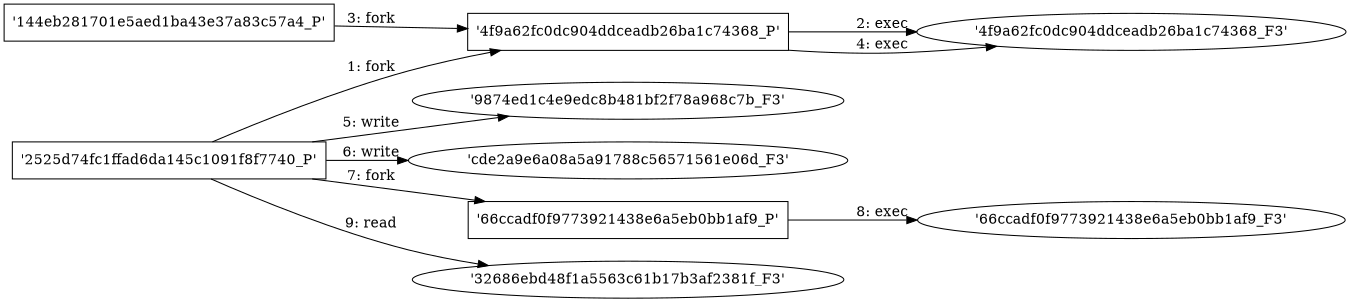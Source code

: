 digraph "D:\Learning\Paper\apt\基于CTI的攻击预警\Dataset\攻击图\ASGfromALLCTI\Threat Round-up for May 05 - May 12.dot" {
rankdir="LR"
size="9"
fixedsize="false"
splines="true"
nodesep=0.3
ranksep=0
fontsize=10
overlap="scalexy"
engine= "neato"
	"'2525d74fc1ffad6da145c1091f8f7740_P'" [node_type=Process shape=box]
	"'4f9a62fc0dc904ddceadb26ba1c74368_P'" [node_type=Process shape=box]
	"'2525d74fc1ffad6da145c1091f8f7740_P'" -> "'4f9a62fc0dc904ddceadb26ba1c74368_P'" [label="1: fork"]
	"'4f9a62fc0dc904ddceadb26ba1c74368_P'" [node_type=Process shape=box]
	"'4f9a62fc0dc904ddceadb26ba1c74368_F3'" [node_type=File shape=ellipse]
	"'4f9a62fc0dc904ddceadb26ba1c74368_P'" -> "'4f9a62fc0dc904ddceadb26ba1c74368_F3'" [label="2: exec"]
	"'144eb281701e5aed1ba43e37a83c57a4_P'" [node_type=Process shape=box]
	"'4f9a62fc0dc904ddceadb26ba1c74368_P'" [node_type=Process shape=box]
	"'144eb281701e5aed1ba43e37a83c57a4_P'" -> "'4f9a62fc0dc904ddceadb26ba1c74368_P'" [label="3: fork"]
	"'4f9a62fc0dc904ddceadb26ba1c74368_P'" [node_type=Process shape=box]
	"'4f9a62fc0dc904ddceadb26ba1c74368_F3'" [node_type=File shape=ellipse]
	"'4f9a62fc0dc904ddceadb26ba1c74368_P'" -> "'4f9a62fc0dc904ddceadb26ba1c74368_F3'" [label="4: exec"]
	"'9874ed1c4e9edc8b481bf2f78a968c7b_F3'" [node_type=file shape=ellipse]
	"'2525d74fc1ffad6da145c1091f8f7740_P'" [node_type=Process shape=box]
	"'2525d74fc1ffad6da145c1091f8f7740_P'" -> "'9874ed1c4e9edc8b481bf2f78a968c7b_F3'" [label="5: write"]
	"'cde2a9e6a08a5a91788c56571561e06d_F3'" [node_type=file shape=ellipse]
	"'2525d74fc1ffad6da145c1091f8f7740_P'" [node_type=Process shape=box]
	"'2525d74fc1ffad6da145c1091f8f7740_P'" -> "'cde2a9e6a08a5a91788c56571561e06d_F3'" [label="6: write"]
	"'2525d74fc1ffad6da145c1091f8f7740_P'" [node_type=Process shape=box]
	"'66ccadf0f9773921438e6a5eb0bb1af9_P'" [node_type=Process shape=box]
	"'2525d74fc1ffad6da145c1091f8f7740_P'" -> "'66ccadf0f9773921438e6a5eb0bb1af9_P'" [label="7: fork"]
	"'66ccadf0f9773921438e6a5eb0bb1af9_P'" [node_type=Process shape=box]
	"'66ccadf0f9773921438e6a5eb0bb1af9_F3'" [node_type=File shape=ellipse]
	"'66ccadf0f9773921438e6a5eb0bb1af9_P'" -> "'66ccadf0f9773921438e6a5eb0bb1af9_F3'" [label="8: exec"]
	"'32686ebd48f1a5563c61b17b3af2381f_F3'" [node_type=file shape=ellipse]
	"'2525d74fc1ffad6da145c1091f8f7740_P'" [node_type=Process shape=box]
	"'2525d74fc1ffad6da145c1091f8f7740_P'" -> "'32686ebd48f1a5563c61b17b3af2381f_F3'" [label="9: read"]
}
